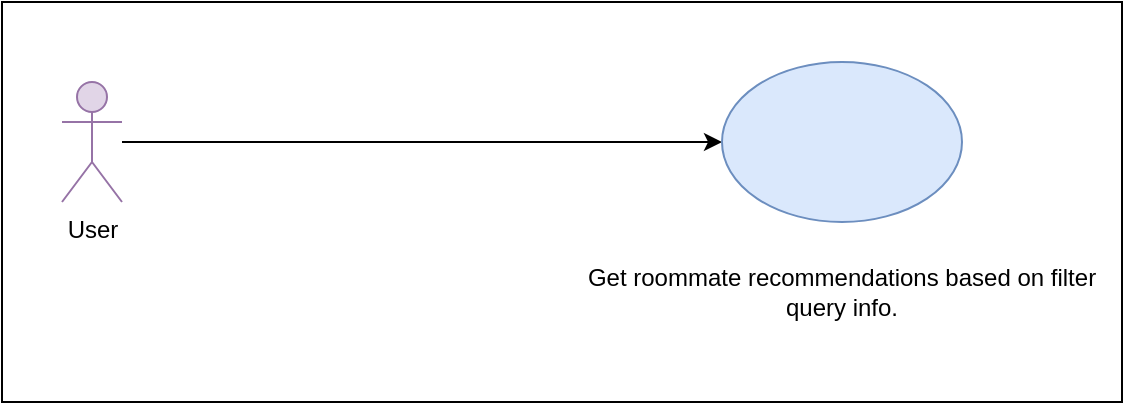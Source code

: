 <mxfile version="20.7.4" type="github">
  <diagram id="RN9WrC3G3PK28iC0-HQK" name="Page-1">
    <mxGraphModel dx="1137" dy="686" grid="1" gridSize="10" guides="1" tooltips="1" connect="1" arrows="1" fold="1" page="1" pageScale="1" pageWidth="850" pageHeight="1100" math="0" shadow="0">
      <root>
        <mxCell id="0" />
        <mxCell id="1" parent="0" />
        <mxCell id="clDrnZEr6_uJlFxgf5XD-9" value="" style="rounded=0;whiteSpace=wrap;html=1;" vertex="1" parent="1">
          <mxGeometry x="-720" y="440" width="560" height="200" as="geometry" />
        </mxCell>
        <mxCell id="clDrnZEr6_uJlFxgf5XD-3" style="edgeStyle=orthogonalEdgeStyle;rounded=0;orthogonalLoop=1;jettySize=auto;html=1;" edge="1" parent="1" source="clDrnZEr6_uJlFxgf5XD-1" target="clDrnZEr6_uJlFxgf5XD-2">
          <mxGeometry relative="1" as="geometry" />
        </mxCell>
        <mxCell id="clDrnZEr6_uJlFxgf5XD-1" value="User" style="shape=umlActor;verticalLabelPosition=bottom;verticalAlign=top;html=1;outlineConnect=0;fillColor=#e1d5e7;strokeColor=#9673a6;" vertex="1" parent="1">
          <mxGeometry x="-690" y="480" width="30" height="60" as="geometry" />
        </mxCell>
        <mxCell id="clDrnZEr6_uJlFxgf5XD-2" value="" style="ellipse;whiteSpace=wrap;html=1;fillColor=#dae8fc;strokeColor=#6c8ebf;" vertex="1" parent="1">
          <mxGeometry x="-360" y="470" width="120" height="80" as="geometry" />
        </mxCell>
        <mxCell id="clDrnZEr6_uJlFxgf5XD-4" value="&lt;table&gt;&lt;tbody&gt;&lt;tr&gt;&lt;td valign=&quot;top&quot;&gt;&lt;p&gt;&lt;span&gt;Get roommate  recommendations based on filter query info.&lt;/span&gt;&lt;/p&gt;&lt;/td&gt;&lt;/tr&gt;&lt;/tbody&gt;&lt;/table&gt;" style="text;html=1;strokeColor=none;fillColor=none;align=center;verticalAlign=middle;whiteSpace=wrap;rounded=0;" vertex="1" parent="1">
          <mxGeometry x="-440" y="570" width="280" height="30" as="geometry" />
        </mxCell>
      </root>
    </mxGraphModel>
  </diagram>
</mxfile>
